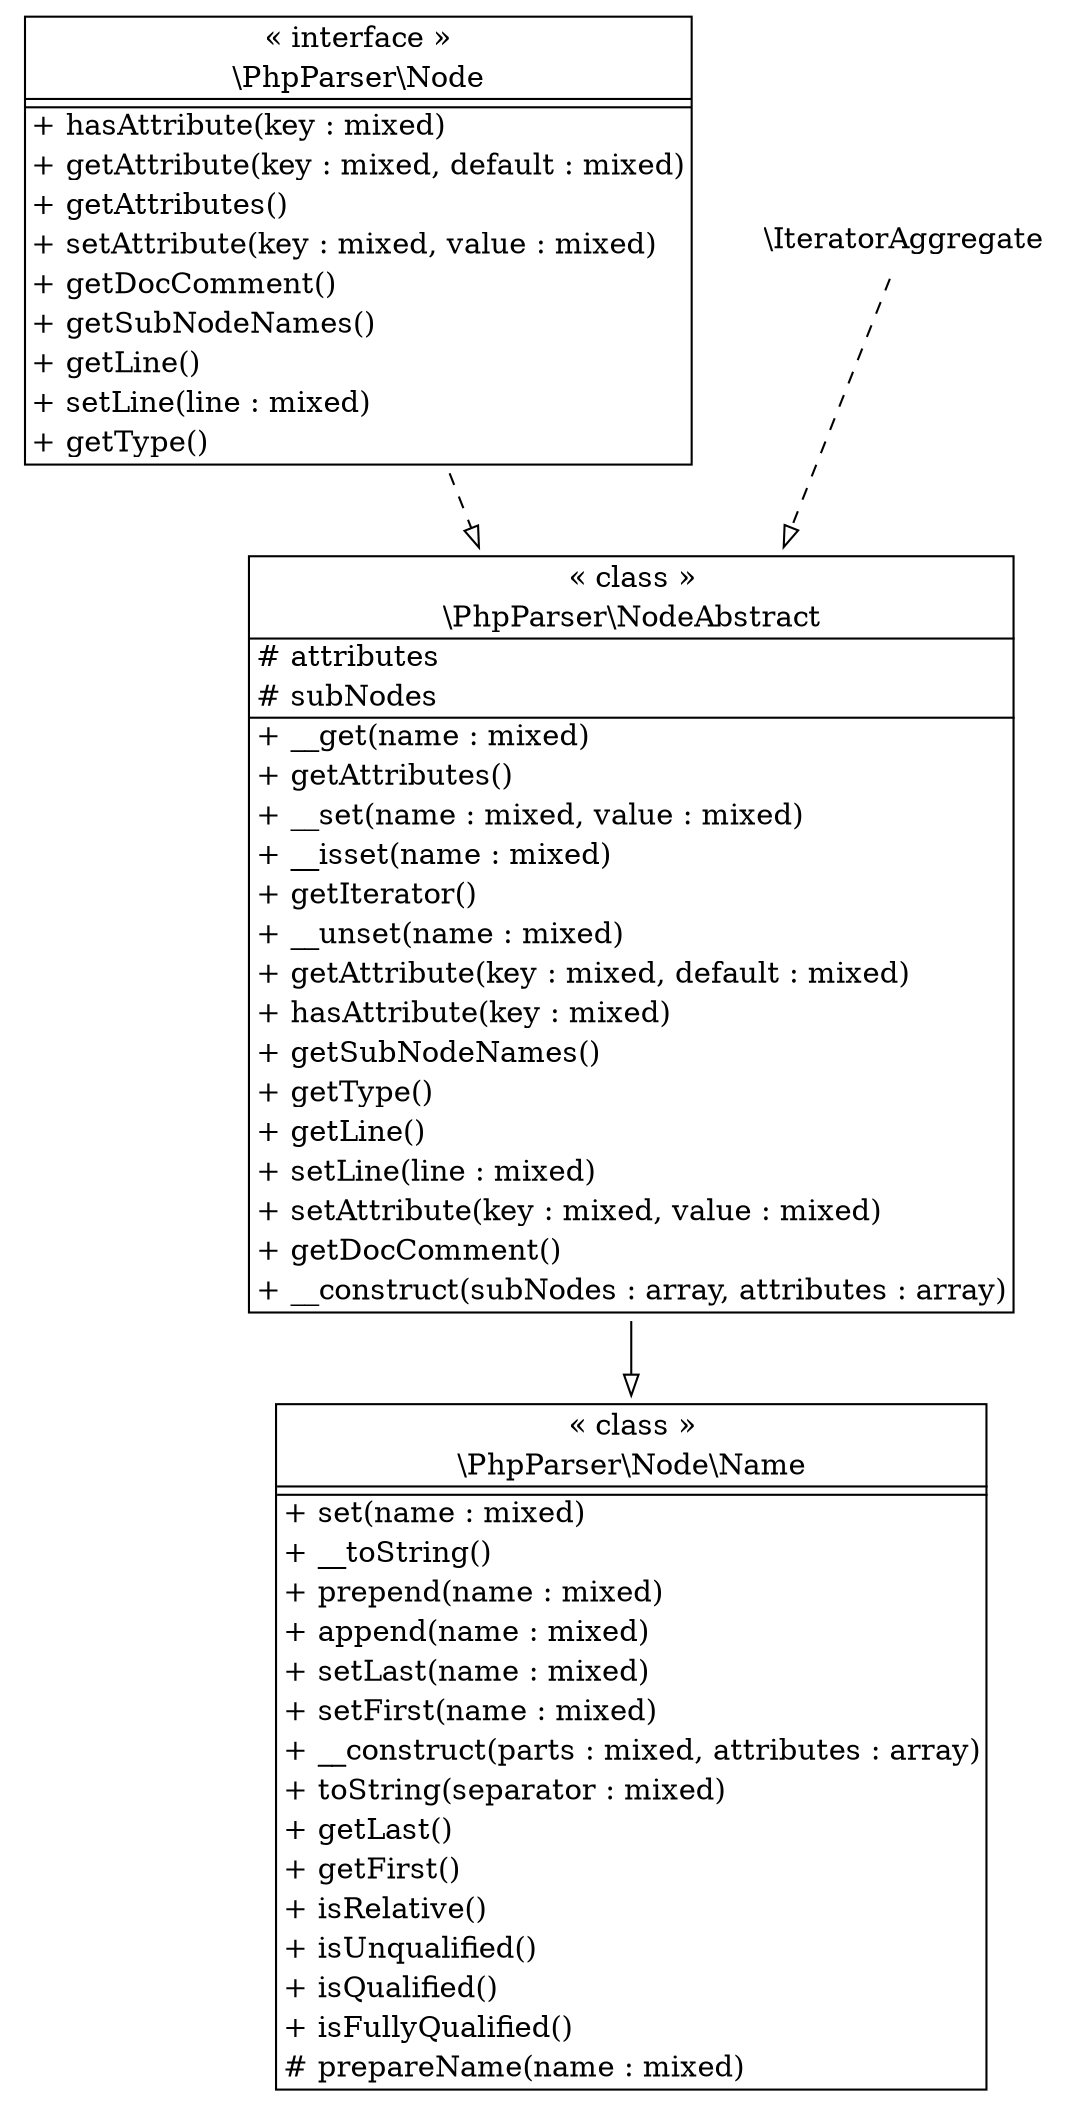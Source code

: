 digraph "Class Diagram" {
  node [shape=plaintext]
  "\\PhpParser\\Node\\Name" [
    label=<
<table border="1" cellpadding="2" cellspacing="0" cellborder="0">
<tr><td align="center">&laquo; class &raquo;</td></tr>
<tr><td align="center" title="class Name">\\PhpParser\\Node\\Name</td></tr><hr />
<tr><td></td></tr>
<hr />
<tr><td align="left" title="public set">+ set(name : mixed)</td></tr>
<tr><td align="left" title="public __toString">+ __toString()</td></tr>
<tr><td align="left" title="public prepend">+ prepend(name : mixed)</td></tr>
<tr><td align="left" title="public append">+ append(name : mixed)</td></tr>
<tr><td align="left" title="public setLast">+ setLast(name : mixed)</td></tr>
<tr><td align="left" title="public setFirst">+ setFirst(name : mixed)</td></tr>
<tr><td align="left" title="public __construct">+ __construct(parts : mixed, attributes : array)</td></tr>
<tr><td align="left" title="public toString">+ toString(separator : mixed)</td></tr>
<tr><td align="left" title="public getLast">+ getLast()</td></tr>
<tr><td align="left" title="public getFirst">+ getFirst()</td></tr>
<tr><td align="left" title="public isRelative">+ isRelative()</td></tr>
<tr><td align="left" title="public isUnqualified">+ isUnqualified()</td></tr>
<tr><td align="left" title="public isQualified">+ isQualified()</td></tr>
<tr><td align="left" title="public isFullyQualified">+ isFullyQualified()</td></tr>
<tr><td align="left" title="protected prepareName"># prepareName(name : mixed)</td></tr>
</table>
  >
  ];
  "\\PhpParser\\NodeAbstract" [
    label=<
<table border="1" cellpadding="2" cellspacing="0" cellborder="0">
<tr><td align="center">&laquo; class &raquo;</td></tr>
<tr><td align="center" title="class NodeAbstract">\\PhpParser\\NodeAbstract</td></tr><hr />
<tr><td align="left" title="protected attributes"># attributes</td></tr>
<tr><td align="left" title="protected subNodes"># subNodes</td></tr>
<hr />
<tr><td align="left" title="public __get">+ __get(name : mixed)</td></tr>
<tr><td align="left" title="public getAttributes">+ getAttributes()</td></tr>
<tr><td align="left" title="public __set">+ __set(name : mixed, value : mixed)</td></tr>
<tr><td align="left" title="public __isset">+ __isset(name : mixed)</td></tr>
<tr><td align="left" title="public getIterator">+ getIterator()</td></tr>
<tr><td align="left" title="public __unset">+ __unset(name : mixed)</td></tr>
<tr><td align="left" title="public getAttribute">+ getAttribute(key : mixed, default : mixed)</td></tr>
<tr><td align="left" title="public hasAttribute">+ hasAttribute(key : mixed)</td></tr>
<tr><td align="left" title="public getSubNodeNames">+ getSubNodeNames()</td></tr>
<tr><td align="left" title="public getType">+ getType()</td></tr>
<tr><td align="left" title="public getLine">+ getLine()</td></tr>
<tr><td align="left" title="public setLine">+ setLine(line : mixed)</td></tr>
<tr><td align="left" title="public setAttribute">+ setAttribute(key : mixed, value : mixed)</td></tr>
<tr><td align="left" title="public getDocComment">+ getDocComment()</td></tr>
<tr><td align="left" title="public __construct">+ __construct(subNodes : array, attributes : array)</td></tr>
</table>
  >
  ];
  "\\PhpParser\\Node" [
    label=<
<table border="1" cellpadding="2" cellspacing="0" cellborder="0">
<tr><td align="center">&laquo; interface &raquo;</td></tr>
<tr><td align="center" title="interface Node">\\PhpParser\\Node</td></tr><hr />
<tr><td></td></tr>
<hr />
<tr><td align="left" title="public hasAttribute">+ hasAttribute(key : mixed)</td></tr>
<tr><td align="left" title="public getAttribute">+ getAttribute(key : mixed, default : mixed)</td></tr>
<tr><td align="left" title="public getAttributes">+ getAttributes()</td></tr>
<tr><td align="left" title="public setAttribute">+ setAttribute(key : mixed, value : mixed)</td></tr>
<tr><td align="left" title="public getDocComment">+ getDocComment()</td></tr>
<tr><td align="left" title="public getSubNodeNames">+ getSubNodeNames()</td></tr>
<tr><td align="left" title="public getLine">+ getLine()</td></tr>
<tr><td align="left" title="public setLine">+ setLine(line : mixed)</td></tr>
<tr><td align="left" title="public getType">+ getType()</td></tr>
</table>
  >
  ];
"\\PhpParser\\NodeAbstract" -> "\\PhpParser\\Node\\Name" [arrowhead="empty"];

"\\PhpParser\\Node" -> "\\PhpParser\\NodeAbstract" [arrowhead="empty" style="dashed"];

"\\IteratorAggregate" -> "\\PhpParser\\NodeAbstract" [arrowhead="empty" style="dashed"];

}